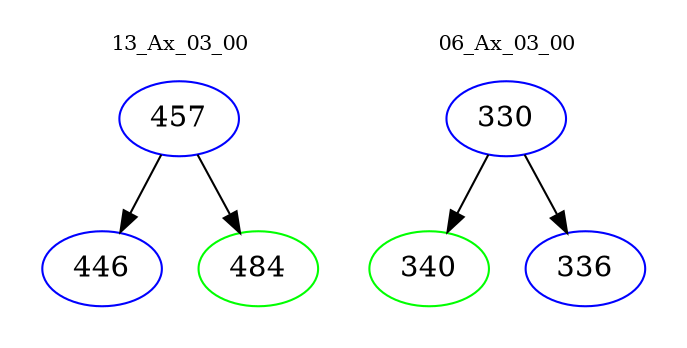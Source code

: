 digraph{
subgraph cluster_0 {
color = white
label = "13_Ax_03_00";
fontsize=10;
T0_457 [label="457", color="blue"]
T0_457 -> T0_446 [color="black"]
T0_446 [label="446", color="blue"]
T0_457 -> T0_484 [color="black"]
T0_484 [label="484", color="green"]
}
subgraph cluster_1 {
color = white
label = "06_Ax_03_00";
fontsize=10;
T1_330 [label="330", color="blue"]
T1_330 -> T1_340 [color="black"]
T1_340 [label="340", color="green"]
T1_330 -> T1_336 [color="black"]
T1_336 [label="336", color="blue"]
}
}
